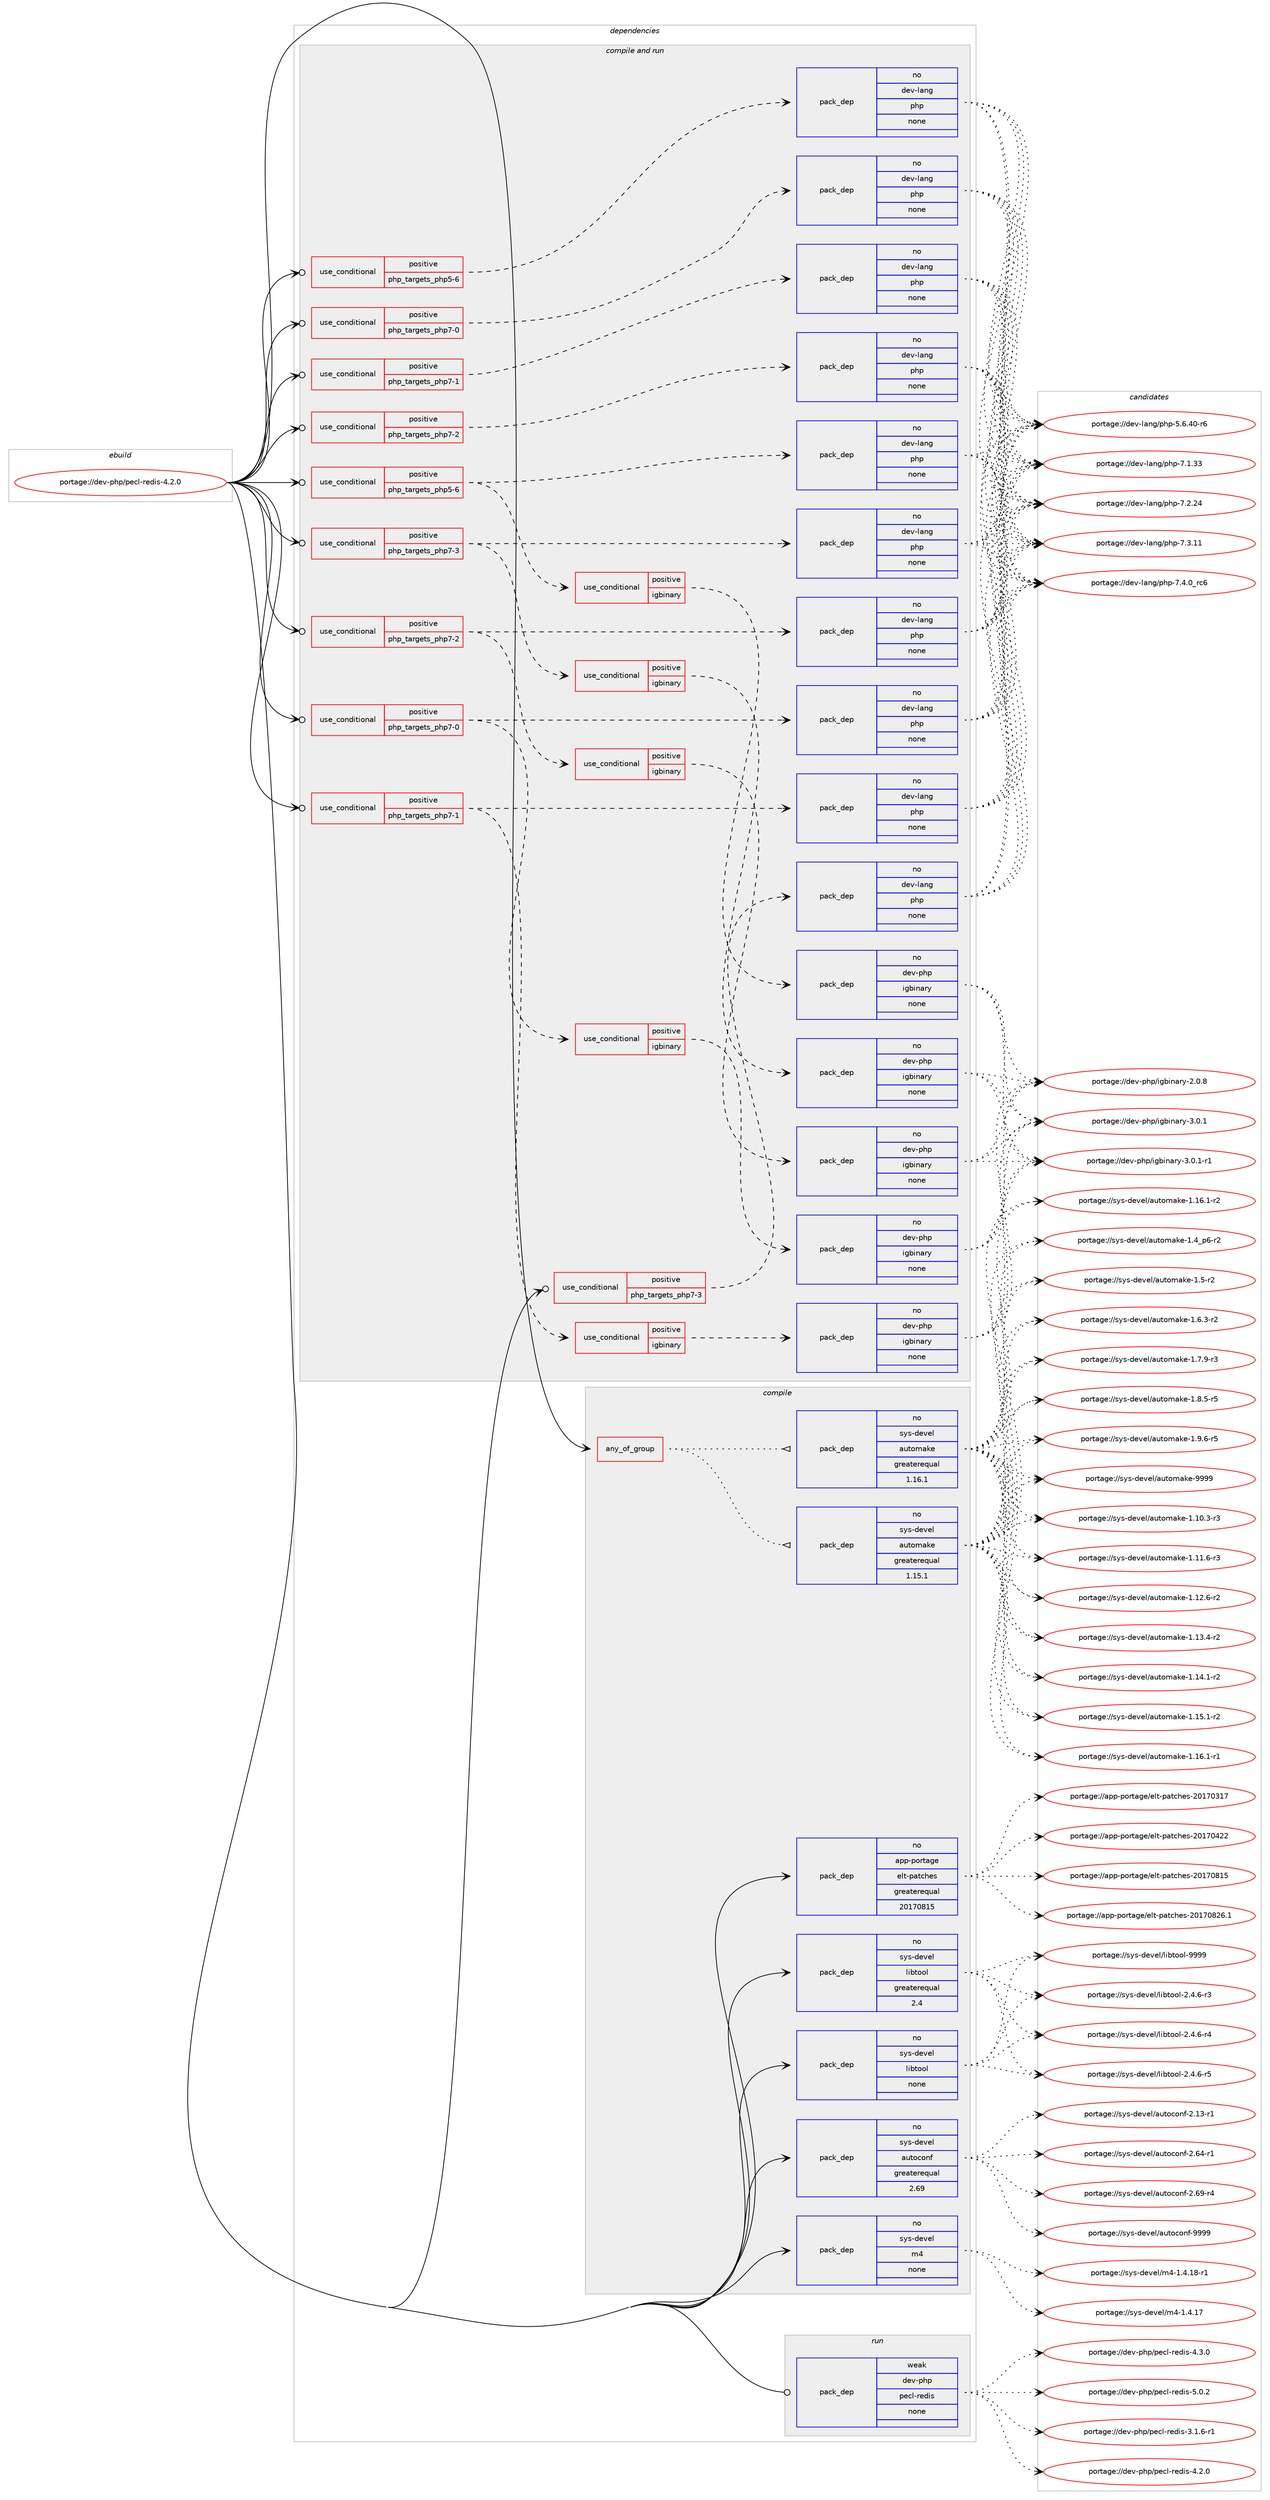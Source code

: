 digraph prolog {

# *************
# Graph options
# *************

newrank=true;
concentrate=true;
compound=true;
graph [rankdir=LR,fontname=Helvetica,fontsize=10,ranksep=1.5];#, ranksep=2.5, nodesep=0.2];
edge  [arrowhead=vee];
node  [fontname=Helvetica,fontsize=10];

# **********
# The ebuild
# **********

subgraph cluster_leftcol {
color=gray;
rank=same;
label=<<i>ebuild</i>>;
id [label="portage://dev-php/pecl-redis-4.2.0", color=red, width=4, href="../dev-php/pecl-redis-4.2.0.svg"];
}

# ****************
# The dependencies
# ****************

subgraph cluster_midcol {
color=gray;
label=<<i>dependencies</i>>;
subgraph cluster_compile {
fillcolor="#eeeeee";
style=filled;
label=<<i>compile</i>>;
subgraph any3200 {
dependency126044 [label=<<TABLE BORDER="0" CELLBORDER="1" CELLSPACING="0" CELLPADDING="4"><TR><TD CELLPADDING="10">any_of_group</TD></TR></TABLE>>, shape=none, color=red];subgraph pack98287 {
dependency126045 [label=<<TABLE BORDER="0" CELLBORDER="1" CELLSPACING="0" CELLPADDING="4" WIDTH="220"><TR><TD ROWSPAN="6" CELLPADDING="30">pack_dep</TD></TR><TR><TD WIDTH="110">no</TD></TR><TR><TD>sys-devel</TD></TR><TR><TD>automake</TD></TR><TR><TD>greaterequal</TD></TR><TR><TD>1.16.1</TD></TR></TABLE>>, shape=none, color=blue];
}
dependency126044:e -> dependency126045:w [weight=20,style="dotted",arrowhead="oinv"];
subgraph pack98288 {
dependency126046 [label=<<TABLE BORDER="0" CELLBORDER="1" CELLSPACING="0" CELLPADDING="4" WIDTH="220"><TR><TD ROWSPAN="6" CELLPADDING="30">pack_dep</TD></TR><TR><TD WIDTH="110">no</TD></TR><TR><TD>sys-devel</TD></TR><TR><TD>automake</TD></TR><TR><TD>greaterequal</TD></TR><TR><TD>1.15.1</TD></TR></TABLE>>, shape=none, color=blue];
}
dependency126044:e -> dependency126046:w [weight=20,style="dotted",arrowhead="oinv"];
}
id:e -> dependency126044:w [weight=20,style="solid",arrowhead="vee"];
subgraph pack98289 {
dependency126047 [label=<<TABLE BORDER="0" CELLBORDER="1" CELLSPACING="0" CELLPADDING="4" WIDTH="220"><TR><TD ROWSPAN="6" CELLPADDING="30">pack_dep</TD></TR><TR><TD WIDTH="110">no</TD></TR><TR><TD>app-portage</TD></TR><TR><TD>elt-patches</TD></TR><TR><TD>greaterequal</TD></TR><TR><TD>20170815</TD></TR></TABLE>>, shape=none, color=blue];
}
id:e -> dependency126047:w [weight=20,style="solid",arrowhead="vee"];
subgraph pack98290 {
dependency126048 [label=<<TABLE BORDER="0" CELLBORDER="1" CELLSPACING="0" CELLPADDING="4" WIDTH="220"><TR><TD ROWSPAN="6" CELLPADDING="30">pack_dep</TD></TR><TR><TD WIDTH="110">no</TD></TR><TR><TD>sys-devel</TD></TR><TR><TD>autoconf</TD></TR><TR><TD>greaterequal</TD></TR><TR><TD>2.69</TD></TR></TABLE>>, shape=none, color=blue];
}
id:e -> dependency126048:w [weight=20,style="solid",arrowhead="vee"];
subgraph pack98291 {
dependency126049 [label=<<TABLE BORDER="0" CELLBORDER="1" CELLSPACING="0" CELLPADDING="4" WIDTH="220"><TR><TD ROWSPAN="6" CELLPADDING="30">pack_dep</TD></TR><TR><TD WIDTH="110">no</TD></TR><TR><TD>sys-devel</TD></TR><TR><TD>libtool</TD></TR><TR><TD>greaterequal</TD></TR><TR><TD>2.4</TD></TR></TABLE>>, shape=none, color=blue];
}
id:e -> dependency126049:w [weight=20,style="solid",arrowhead="vee"];
subgraph pack98292 {
dependency126050 [label=<<TABLE BORDER="0" CELLBORDER="1" CELLSPACING="0" CELLPADDING="4" WIDTH="220"><TR><TD ROWSPAN="6" CELLPADDING="30">pack_dep</TD></TR><TR><TD WIDTH="110">no</TD></TR><TR><TD>sys-devel</TD></TR><TR><TD>libtool</TD></TR><TR><TD>none</TD></TR><TR><TD></TD></TR></TABLE>>, shape=none, color=blue];
}
id:e -> dependency126050:w [weight=20,style="solid",arrowhead="vee"];
subgraph pack98293 {
dependency126051 [label=<<TABLE BORDER="0" CELLBORDER="1" CELLSPACING="0" CELLPADDING="4" WIDTH="220"><TR><TD ROWSPAN="6" CELLPADDING="30">pack_dep</TD></TR><TR><TD WIDTH="110">no</TD></TR><TR><TD>sys-devel</TD></TR><TR><TD>m4</TD></TR><TR><TD>none</TD></TR><TR><TD></TD></TR></TABLE>>, shape=none, color=blue];
}
id:e -> dependency126051:w [weight=20,style="solid",arrowhead="vee"];
}
subgraph cluster_compileandrun {
fillcolor="#eeeeee";
style=filled;
label=<<i>compile and run</i>>;
subgraph cond24492 {
dependency126052 [label=<<TABLE BORDER="0" CELLBORDER="1" CELLSPACING="0" CELLPADDING="4"><TR><TD ROWSPAN="3" CELLPADDING="10">use_conditional</TD></TR><TR><TD>positive</TD></TR><TR><TD>php_targets_php5-6</TD></TR></TABLE>>, shape=none, color=red];
subgraph pack98294 {
dependency126053 [label=<<TABLE BORDER="0" CELLBORDER="1" CELLSPACING="0" CELLPADDING="4" WIDTH="220"><TR><TD ROWSPAN="6" CELLPADDING="30">pack_dep</TD></TR><TR><TD WIDTH="110">no</TD></TR><TR><TD>dev-lang</TD></TR><TR><TD>php</TD></TR><TR><TD>none</TD></TR><TR><TD></TD></TR></TABLE>>, shape=none, color=blue];
}
dependency126052:e -> dependency126053:w [weight=20,style="dashed",arrowhead="vee"];
}
id:e -> dependency126052:w [weight=20,style="solid",arrowhead="odotvee"];
subgraph cond24493 {
dependency126054 [label=<<TABLE BORDER="0" CELLBORDER="1" CELLSPACING="0" CELLPADDING="4"><TR><TD ROWSPAN="3" CELLPADDING="10">use_conditional</TD></TR><TR><TD>positive</TD></TR><TR><TD>php_targets_php5-6</TD></TR></TABLE>>, shape=none, color=red];
subgraph pack98295 {
dependency126055 [label=<<TABLE BORDER="0" CELLBORDER="1" CELLSPACING="0" CELLPADDING="4" WIDTH="220"><TR><TD ROWSPAN="6" CELLPADDING="30">pack_dep</TD></TR><TR><TD WIDTH="110">no</TD></TR><TR><TD>dev-lang</TD></TR><TR><TD>php</TD></TR><TR><TD>none</TD></TR><TR><TD></TD></TR></TABLE>>, shape=none, color=blue];
}
dependency126054:e -> dependency126055:w [weight=20,style="dashed",arrowhead="vee"];
subgraph cond24494 {
dependency126056 [label=<<TABLE BORDER="0" CELLBORDER="1" CELLSPACING="0" CELLPADDING="4"><TR><TD ROWSPAN="3" CELLPADDING="10">use_conditional</TD></TR><TR><TD>positive</TD></TR><TR><TD>igbinary</TD></TR></TABLE>>, shape=none, color=red];
subgraph pack98296 {
dependency126057 [label=<<TABLE BORDER="0" CELLBORDER="1" CELLSPACING="0" CELLPADDING="4" WIDTH="220"><TR><TD ROWSPAN="6" CELLPADDING="30">pack_dep</TD></TR><TR><TD WIDTH="110">no</TD></TR><TR><TD>dev-php</TD></TR><TR><TD>igbinary</TD></TR><TR><TD>none</TD></TR><TR><TD></TD></TR></TABLE>>, shape=none, color=blue];
}
dependency126056:e -> dependency126057:w [weight=20,style="dashed",arrowhead="vee"];
}
dependency126054:e -> dependency126056:w [weight=20,style="dashed",arrowhead="vee"];
}
id:e -> dependency126054:w [weight=20,style="solid",arrowhead="odotvee"];
subgraph cond24495 {
dependency126058 [label=<<TABLE BORDER="0" CELLBORDER="1" CELLSPACING="0" CELLPADDING="4"><TR><TD ROWSPAN="3" CELLPADDING="10">use_conditional</TD></TR><TR><TD>positive</TD></TR><TR><TD>php_targets_php7-0</TD></TR></TABLE>>, shape=none, color=red];
subgraph pack98297 {
dependency126059 [label=<<TABLE BORDER="0" CELLBORDER="1" CELLSPACING="0" CELLPADDING="4" WIDTH="220"><TR><TD ROWSPAN="6" CELLPADDING="30">pack_dep</TD></TR><TR><TD WIDTH="110">no</TD></TR><TR><TD>dev-lang</TD></TR><TR><TD>php</TD></TR><TR><TD>none</TD></TR><TR><TD></TD></TR></TABLE>>, shape=none, color=blue];
}
dependency126058:e -> dependency126059:w [weight=20,style="dashed",arrowhead="vee"];
}
id:e -> dependency126058:w [weight=20,style="solid",arrowhead="odotvee"];
subgraph cond24496 {
dependency126060 [label=<<TABLE BORDER="0" CELLBORDER="1" CELLSPACING="0" CELLPADDING="4"><TR><TD ROWSPAN="3" CELLPADDING="10">use_conditional</TD></TR><TR><TD>positive</TD></TR><TR><TD>php_targets_php7-0</TD></TR></TABLE>>, shape=none, color=red];
subgraph pack98298 {
dependency126061 [label=<<TABLE BORDER="0" CELLBORDER="1" CELLSPACING="0" CELLPADDING="4" WIDTH="220"><TR><TD ROWSPAN="6" CELLPADDING="30">pack_dep</TD></TR><TR><TD WIDTH="110">no</TD></TR><TR><TD>dev-lang</TD></TR><TR><TD>php</TD></TR><TR><TD>none</TD></TR><TR><TD></TD></TR></TABLE>>, shape=none, color=blue];
}
dependency126060:e -> dependency126061:w [weight=20,style="dashed",arrowhead="vee"];
subgraph cond24497 {
dependency126062 [label=<<TABLE BORDER="0" CELLBORDER="1" CELLSPACING="0" CELLPADDING="4"><TR><TD ROWSPAN="3" CELLPADDING="10">use_conditional</TD></TR><TR><TD>positive</TD></TR><TR><TD>igbinary</TD></TR></TABLE>>, shape=none, color=red];
subgraph pack98299 {
dependency126063 [label=<<TABLE BORDER="0" CELLBORDER="1" CELLSPACING="0" CELLPADDING="4" WIDTH="220"><TR><TD ROWSPAN="6" CELLPADDING="30">pack_dep</TD></TR><TR><TD WIDTH="110">no</TD></TR><TR><TD>dev-php</TD></TR><TR><TD>igbinary</TD></TR><TR><TD>none</TD></TR><TR><TD></TD></TR></TABLE>>, shape=none, color=blue];
}
dependency126062:e -> dependency126063:w [weight=20,style="dashed",arrowhead="vee"];
}
dependency126060:e -> dependency126062:w [weight=20,style="dashed",arrowhead="vee"];
}
id:e -> dependency126060:w [weight=20,style="solid",arrowhead="odotvee"];
subgraph cond24498 {
dependency126064 [label=<<TABLE BORDER="0" CELLBORDER="1" CELLSPACING="0" CELLPADDING="4"><TR><TD ROWSPAN="3" CELLPADDING="10">use_conditional</TD></TR><TR><TD>positive</TD></TR><TR><TD>php_targets_php7-1</TD></TR></TABLE>>, shape=none, color=red];
subgraph pack98300 {
dependency126065 [label=<<TABLE BORDER="0" CELLBORDER="1" CELLSPACING="0" CELLPADDING="4" WIDTH="220"><TR><TD ROWSPAN="6" CELLPADDING="30">pack_dep</TD></TR><TR><TD WIDTH="110">no</TD></TR><TR><TD>dev-lang</TD></TR><TR><TD>php</TD></TR><TR><TD>none</TD></TR><TR><TD></TD></TR></TABLE>>, shape=none, color=blue];
}
dependency126064:e -> dependency126065:w [weight=20,style="dashed",arrowhead="vee"];
}
id:e -> dependency126064:w [weight=20,style="solid",arrowhead="odotvee"];
subgraph cond24499 {
dependency126066 [label=<<TABLE BORDER="0" CELLBORDER="1" CELLSPACING="0" CELLPADDING="4"><TR><TD ROWSPAN="3" CELLPADDING="10">use_conditional</TD></TR><TR><TD>positive</TD></TR><TR><TD>php_targets_php7-1</TD></TR></TABLE>>, shape=none, color=red];
subgraph pack98301 {
dependency126067 [label=<<TABLE BORDER="0" CELLBORDER="1" CELLSPACING="0" CELLPADDING="4" WIDTH="220"><TR><TD ROWSPAN="6" CELLPADDING="30">pack_dep</TD></TR><TR><TD WIDTH="110">no</TD></TR><TR><TD>dev-lang</TD></TR><TR><TD>php</TD></TR><TR><TD>none</TD></TR><TR><TD></TD></TR></TABLE>>, shape=none, color=blue];
}
dependency126066:e -> dependency126067:w [weight=20,style="dashed",arrowhead="vee"];
subgraph cond24500 {
dependency126068 [label=<<TABLE BORDER="0" CELLBORDER="1" CELLSPACING="0" CELLPADDING="4"><TR><TD ROWSPAN="3" CELLPADDING="10">use_conditional</TD></TR><TR><TD>positive</TD></TR><TR><TD>igbinary</TD></TR></TABLE>>, shape=none, color=red];
subgraph pack98302 {
dependency126069 [label=<<TABLE BORDER="0" CELLBORDER="1" CELLSPACING="0" CELLPADDING="4" WIDTH="220"><TR><TD ROWSPAN="6" CELLPADDING="30">pack_dep</TD></TR><TR><TD WIDTH="110">no</TD></TR><TR><TD>dev-php</TD></TR><TR><TD>igbinary</TD></TR><TR><TD>none</TD></TR><TR><TD></TD></TR></TABLE>>, shape=none, color=blue];
}
dependency126068:e -> dependency126069:w [weight=20,style="dashed",arrowhead="vee"];
}
dependency126066:e -> dependency126068:w [weight=20,style="dashed",arrowhead="vee"];
}
id:e -> dependency126066:w [weight=20,style="solid",arrowhead="odotvee"];
subgraph cond24501 {
dependency126070 [label=<<TABLE BORDER="0" CELLBORDER="1" CELLSPACING="0" CELLPADDING="4"><TR><TD ROWSPAN="3" CELLPADDING="10">use_conditional</TD></TR><TR><TD>positive</TD></TR><TR><TD>php_targets_php7-2</TD></TR></TABLE>>, shape=none, color=red];
subgraph pack98303 {
dependency126071 [label=<<TABLE BORDER="0" CELLBORDER="1" CELLSPACING="0" CELLPADDING="4" WIDTH="220"><TR><TD ROWSPAN="6" CELLPADDING="30">pack_dep</TD></TR><TR><TD WIDTH="110">no</TD></TR><TR><TD>dev-lang</TD></TR><TR><TD>php</TD></TR><TR><TD>none</TD></TR><TR><TD></TD></TR></TABLE>>, shape=none, color=blue];
}
dependency126070:e -> dependency126071:w [weight=20,style="dashed",arrowhead="vee"];
}
id:e -> dependency126070:w [weight=20,style="solid",arrowhead="odotvee"];
subgraph cond24502 {
dependency126072 [label=<<TABLE BORDER="0" CELLBORDER="1" CELLSPACING="0" CELLPADDING="4"><TR><TD ROWSPAN="3" CELLPADDING="10">use_conditional</TD></TR><TR><TD>positive</TD></TR><TR><TD>php_targets_php7-2</TD></TR></TABLE>>, shape=none, color=red];
subgraph pack98304 {
dependency126073 [label=<<TABLE BORDER="0" CELLBORDER="1" CELLSPACING="0" CELLPADDING="4" WIDTH="220"><TR><TD ROWSPAN="6" CELLPADDING="30">pack_dep</TD></TR><TR><TD WIDTH="110">no</TD></TR><TR><TD>dev-lang</TD></TR><TR><TD>php</TD></TR><TR><TD>none</TD></TR><TR><TD></TD></TR></TABLE>>, shape=none, color=blue];
}
dependency126072:e -> dependency126073:w [weight=20,style="dashed",arrowhead="vee"];
subgraph cond24503 {
dependency126074 [label=<<TABLE BORDER="0" CELLBORDER="1" CELLSPACING="0" CELLPADDING="4"><TR><TD ROWSPAN="3" CELLPADDING="10">use_conditional</TD></TR><TR><TD>positive</TD></TR><TR><TD>igbinary</TD></TR></TABLE>>, shape=none, color=red];
subgraph pack98305 {
dependency126075 [label=<<TABLE BORDER="0" CELLBORDER="1" CELLSPACING="0" CELLPADDING="4" WIDTH="220"><TR><TD ROWSPAN="6" CELLPADDING="30">pack_dep</TD></TR><TR><TD WIDTH="110">no</TD></TR><TR><TD>dev-php</TD></TR><TR><TD>igbinary</TD></TR><TR><TD>none</TD></TR><TR><TD></TD></TR></TABLE>>, shape=none, color=blue];
}
dependency126074:e -> dependency126075:w [weight=20,style="dashed",arrowhead="vee"];
}
dependency126072:e -> dependency126074:w [weight=20,style="dashed",arrowhead="vee"];
}
id:e -> dependency126072:w [weight=20,style="solid",arrowhead="odotvee"];
subgraph cond24504 {
dependency126076 [label=<<TABLE BORDER="0" CELLBORDER="1" CELLSPACING="0" CELLPADDING="4"><TR><TD ROWSPAN="3" CELLPADDING="10">use_conditional</TD></TR><TR><TD>positive</TD></TR><TR><TD>php_targets_php7-3</TD></TR></TABLE>>, shape=none, color=red];
subgraph pack98306 {
dependency126077 [label=<<TABLE BORDER="0" CELLBORDER="1" CELLSPACING="0" CELLPADDING="4" WIDTH="220"><TR><TD ROWSPAN="6" CELLPADDING="30">pack_dep</TD></TR><TR><TD WIDTH="110">no</TD></TR><TR><TD>dev-lang</TD></TR><TR><TD>php</TD></TR><TR><TD>none</TD></TR><TR><TD></TD></TR></TABLE>>, shape=none, color=blue];
}
dependency126076:e -> dependency126077:w [weight=20,style="dashed",arrowhead="vee"];
}
id:e -> dependency126076:w [weight=20,style="solid",arrowhead="odotvee"];
subgraph cond24505 {
dependency126078 [label=<<TABLE BORDER="0" CELLBORDER="1" CELLSPACING="0" CELLPADDING="4"><TR><TD ROWSPAN="3" CELLPADDING="10">use_conditional</TD></TR><TR><TD>positive</TD></TR><TR><TD>php_targets_php7-3</TD></TR></TABLE>>, shape=none, color=red];
subgraph pack98307 {
dependency126079 [label=<<TABLE BORDER="0" CELLBORDER="1" CELLSPACING="0" CELLPADDING="4" WIDTH="220"><TR><TD ROWSPAN="6" CELLPADDING="30">pack_dep</TD></TR><TR><TD WIDTH="110">no</TD></TR><TR><TD>dev-lang</TD></TR><TR><TD>php</TD></TR><TR><TD>none</TD></TR><TR><TD></TD></TR></TABLE>>, shape=none, color=blue];
}
dependency126078:e -> dependency126079:w [weight=20,style="dashed",arrowhead="vee"];
subgraph cond24506 {
dependency126080 [label=<<TABLE BORDER="0" CELLBORDER="1" CELLSPACING="0" CELLPADDING="4"><TR><TD ROWSPAN="3" CELLPADDING="10">use_conditional</TD></TR><TR><TD>positive</TD></TR><TR><TD>igbinary</TD></TR></TABLE>>, shape=none, color=red];
subgraph pack98308 {
dependency126081 [label=<<TABLE BORDER="0" CELLBORDER="1" CELLSPACING="0" CELLPADDING="4" WIDTH="220"><TR><TD ROWSPAN="6" CELLPADDING="30">pack_dep</TD></TR><TR><TD WIDTH="110">no</TD></TR><TR><TD>dev-php</TD></TR><TR><TD>igbinary</TD></TR><TR><TD>none</TD></TR><TR><TD></TD></TR></TABLE>>, shape=none, color=blue];
}
dependency126080:e -> dependency126081:w [weight=20,style="dashed",arrowhead="vee"];
}
dependency126078:e -> dependency126080:w [weight=20,style="dashed",arrowhead="vee"];
}
id:e -> dependency126078:w [weight=20,style="solid",arrowhead="odotvee"];
}
subgraph cluster_run {
fillcolor="#eeeeee";
style=filled;
label=<<i>run</i>>;
subgraph pack98309 {
dependency126082 [label=<<TABLE BORDER="0" CELLBORDER="1" CELLSPACING="0" CELLPADDING="4" WIDTH="220"><TR><TD ROWSPAN="6" CELLPADDING="30">pack_dep</TD></TR><TR><TD WIDTH="110">weak</TD></TR><TR><TD>dev-php</TD></TR><TR><TD>pecl-redis</TD></TR><TR><TD>none</TD></TR><TR><TD></TD></TR></TABLE>>, shape=none, color=blue];
}
id:e -> dependency126082:w [weight=20,style="solid",arrowhead="odot"];
}
}

# **************
# The candidates
# **************

subgraph cluster_choices {
rank=same;
color=gray;
label=<<i>candidates</i>>;

subgraph choice98287 {
color=black;
nodesep=1;
choiceportage11512111545100101118101108479711711611110997107101454946494846514511451 [label="portage://sys-devel/automake-1.10.3-r3", color=red, width=4,href="../sys-devel/automake-1.10.3-r3.svg"];
choiceportage11512111545100101118101108479711711611110997107101454946494946544511451 [label="portage://sys-devel/automake-1.11.6-r3", color=red, width=4,href="../sys-devel/automake-1.11.6-r3.svg"];
choiceportage11512111545100101118101108479711711611110997107101454946495046544511450 [label="portage://sys-devel/automake-1.12.6-r2", color=red, width=4,href="../sys-devel/automake-1.12.6-r2.svg"];
choiceportage11512111545100101118101108479711711611110997107101454946495146524511450 [label="portage://sys-devel/automake-1.13.4-r2", color=red, width=4,href="../sys-devel/automake-1.13.4-r2.svg"];
choiceportage11512111545100101118101108479711711611110997107101454946495246494511450 [label="portage://sys-devel/automake-1.14.1-r2", color=red, width=4,href="../sys-devel/automake-1.14.1-r2.svg"];
choiceportage11512111545100101118101108479711711611110997107101454946495346494511450 [label="portage://sys-devel/automake-1.15.1-r2", color=red, width=4,href="../sys-devel/automake-1.15.1-r2.svg"];
choiceportage11512111545100101118101108479711711611110997107101454946495446494511449 [label="portage://sys-devel/automake-1.16.1-r1", color=red, width=4,href="../sys-devel/automake-1.16.1-r1.svg"];
choiceportage11512111545100101118101108479711711611110997107101454946495446494511450 [label="portage://sys-devel/automake-1.16.1-r2", color=red, width=4,href="../sys-devel/automake-1.16.1-r2.svg"];
choiceportage115121115451001011181011084797117116111109971071014549465295112544511450 [label="portage://sys-devel/automake-1.4_p6-r2", color=red, width=4,href="../sys-devel/automake-1.4_p6-r2.svg"];
choiceportage11512111545100101118101108479711711611110997107101454946534511450 [label="portage://sys-devel/automake-1.5-r2", color=red, width=4,href="../sys-devel/automake-1.5-r2.svg"];
choiceportage115121115451001011181011084797117116111109971071014549465446514511450 [label="portage://sys-devel/automake-1.6.3-r2", color=red, width=4,href="../sys-devel/automake-1.6.3-r2.svg"];
choiceportage115121115451001011181011084797117116111109971071014549465546574511451 [label="portage://sys-devel/automake-1.7.9-r3", color=red, width=4,href="../sys-devel/automake-1.7.9-r3.svg"];
choiceportage115121115451001011181011084797117116111109971071014549465646534511453 [label="portage://sys-devel/automake-1.8.5-r5", color=red, width=4,href="../sys-devel/automake-1.8.5-r5.svg"];
choiceportage115121115451001011181011084797117116111109971071014549465746544511453 [label="portage://sys-devel/automake-1.9.6-r5", color=red, width=4,href="../sys-devel/automake-1.9.6-r5.svg"];
choiceportage115121115451001011181011084797117116111109971071014557575757 [label="portage://sys-devel/automake-9999", color=red, width=4,href="../sys-devel/automake-9999.svg"];
dependency126045:e -> choiceportage11512111545100101118101108479711711611110997107101454946494846514511451:w [style=dotted,weight="100"];
dependency126045:e -> choiceportage11512111545100101118101108479711711611110997107101454946494946544511451:w [style=dotted,weight="100"];
dependency126045:e -> choiceportage11512111545100101118101108479711711611110997107101454946495046544511450:w [style=dotted,weight="100"];
dependency126045:e -> choiceportage11512111545100101118101108479711711611110997107101454946495146524511450:w [style=dotted,weight="100"];
dependency126045:e -> choiceportage11512111545100101118101108479711711611110997107101454946495246494511450:w [style=dotted,weight="100"];
dependency126045:e -> choiceportage11512111545100101118101108479711711611110997107101454946495346494511450:w [style=dotted,weight="100"];
dependency126045:e -> choiceportage11512111545100101118101108479711711611110997107101454946495446494511449:w [style=dotted,weight="100"];
dependency126045:e -> choiceportage11512111545100101118101108479711711611110997107101454946495446494511450:w [style=dotted,weight="100"];
dependency126045:e -> choiceportage115121115451001011181011084797117116111109971071014549465295112544511450:w [style=dotted,weight="100"];
dependency126045:e -> choiceportage11512111545100101118101108479711711611110997107101454946534511450:w [style=dotted,weight="100"];
dependency126045:e -> choiceportage115121115451001011181011084797117116111109971071014549465446514511450:w [style=dotted,weight="100"];
dependency126045:e -> choiceportage115121115451001011181011084797117116111109971071014549465546574511451:w [style=dotted,weight="100"];
dependency126045:e -> choiceportage115121115451001011181011084797117116111109971071014549465646534511453:w [style=dotted,weight="100"];
dependency126045:e -> choiceportage115121115451001011181011084797117116111109971071014549465746544511453:w [style=dotted,weight="100"];
dependency126045:e -> choiceportage115121115451001011181011084797117116111109971071014557575757:w [style=dotted,weight="100"];
}
subgraph choice98288 {
color=black;
nodesep=1;
choiceportage11512111545100101118101108479711711611110997107101454946494846514511451 [label="portage://sys-devel/automake-1.10.3-r3", color=red, width=4,href="../sys-devel/automake-1.10.3-r3.svg"];
choiceportage11512111545100101118101108479711711611110997107101454946494946544511451 [label="portage://sys-devel/automake-1.11.6-r3", color=red, width=4,href="../sys-devel/automake-1.11.6-r3.svg"];
choiceportage11512111545100101118101108479711711611110997107101454946495046544511450 [label="portage://sys-devel/automake-1.12.6-r2", color=red, width=4,href="../sys-devel/automake-1.12.6-r2.svg"];
choiceportage11512111545100101118101108479711711611110997107101454946495146524511450 [label="portage://sys-devel/automake-1.13.4-r2", color=red, width=4,href="../sys-devel/automake-1.13.4-r2.svg"];
choiceportage11512111545100101118101108479711711611110997107101454946495246494511450 [label="portage://sys-devel/automake-1.14.1-r2", color=red, width=4,href="../sys-devel/automake-1.14.1-r2.svg"];
choiceportage11512111545100101118101108479711711611110997107101454946495346494511450 [label="portage://sys-devel/automake-1.15.1-r2", color=red, width=4,href="../sys-devel/automake-1.15.1-r2.svg"];
choiceportage11512111545100101118101108479711711611110997107101454946495446494511449 [label="portage://sys-devel/automake-1.16.1-r1", color=red, width=4,href="../sys-devel/automake-1.16.1-r1.svg"];
choiceportage11512111545100101118101108479711711611110997107101454946495446494511450 [label="portage://sys-devel/automake-1.16.1-r2", color=red, width=4,href="../sys-devel/automake-1.16.1-r2.svg"];
choiceportage115121115451001011181011084797117116111109971071014549465295112544511450 [label="portage://sys-devel/automake-1.4_p6-r2", color=red, width=4,href="../sys-devel/automake-1.4_p6-r2.svg"];
choiceportage11512111545100101118101108479711711611110997107101454946534511450 [label="portage://sys-devel/automake-1.5-r2", color=red, width=4,href="../sys-devel/automake-1.5-r2.svg"];
choiceportage115121115451001011181011084797117116111109971071014549465446514511450 [label="portage://sys-devel/automake-1.6.3-r2", color=red, width=4,href="../sys-devel/automake-1.6.3-r2.svg"];
choiceportage115121115451001011181011084797117116111109971071014549465546574511451 [label="portage://sys-devel/automake-1.7.9-r3", color=red, width=4,href="../sys-devel/automake-1.7.9-r3.svg"];
choiceportage115121115451001011181011084797117116111109971071014549465646534511453 [label="portage://sys-devel/automake-1.8.5-r5", color=red, width=4,href="../sys-devel/automake-1.8.5-r5.svg"];
choiceportage115121115451001011181011084797117116111109971071014549465746544511453 [label="portage://sys-devel/automake-1.9.6-r5", color=red, width=4,href="../sys-devel/automake-1.9.6-r5.svg"];
choiceportage115121115451001011181011084797117116111109971071014557575757 [label="portage://sys-devel/automake-9999", color=red, width=4,href="../sys-devel/automake-9999.svg"];
dependency126046:e -> choiceportage11512111545100101118101108479711711611110997107101454946494846514511451:w [style=dotted,weight="100"];
dependency126046:e -> choiceportage11512111545100101118101108479711711611110997107101454946494946544511451:w [style=dotted,weight="100"];
dependency126046:e -> choiceportage11512111545100101118101108479711711611110997107101454946495046544511450:w [style=dotted,weight="100"];
dependency126046:e -> choiceportage11512111545100101118101108479711711611110997107101454946495146524511450:w [style=dotted,weight="100"];
dependency126046:e -> choiceportage11512111545100101118101108479711711611110997107101454946495246494511450:w [style=dotted,weight="100"];
dependency126046:e -> choiceportage11512111545100101118101108479711711611110997107101454946495346494511450:w [style=dotted,weight="100"];
dependency126046:e -> choiceportage11512111545100101118101108479711711611110997107101454946495446494511449:w [style=dotted,weight="100"];
dependency126046:e -> choiceportage11512111545100101118101108479711711611110997107101454946495446494511450:w [style=dotted,weight="100"];
dependency126046:e -> choiceportage115121115451001011181011084797117116111109971071014549465295112544511450:w [style=dotted,weight="100"];
dependency126046:e -> choiceportage11512111545100101118101108479711711611110997107101454946534511450:w [style=dotted,weight="100"];
dependency126046:e -> choiceportage115121115451001011181011084797117116111109971071014549465446514511450:w [style=dotted,weight="100"];
dependency126046:e -> choiceportage115121115451001011181011084797117116111109971071014549465546574511451:w [style=dotted,weight="100"];
dependency126046:e -> choiceportage115121115451001011181011084797117116111109971071014549465646534511453:w [style=dotted,weight="100"];
dependency126046:e -> choiceportage115121115451001011181011084797117116111109971071014549465746544511453:w [style=dotted,weight="100"];
dependency126046:e -> choiceportage115121115451001011181011084797117116111109971071014557575757:w [style=dotted,weight="100"];
}
subgraph choice98289 {
color=black;
nodesep=1;
choiceportage97112112451121111141169710310147101108116451129711699104101115455048495548514955 [label="portage://app-portage/elt-patches-20170317", color=red, width=4,href="../app-portage/elt-patches-20170317.svg"];
choiceportage97112112451121111141169710310147101108116451129711699104101115455048495548525050 [label="portage://app-portage/elt-patches-20170422", color=red, width=4,href="../app-portage/elt-patches-20170422.svg"];
choiceportage97112112451121111141169710310147101108116451129711699104101115455048495548564953 [label="portage://app-portage/elt-patches-20170815", color=red, width=4,href="../app-portage/elt-patches-20170815.svg"];
choiceportage971121124511211111411697103101471011081164511297116991041011154550484955485650544649 [label="portage://app-portage/elt-patches-20170826.1", color=red, width=4,href="../app-portage/elt-patches-20170826.1.svg"];
dependency126047:e -> choiceportage97112112451121111141169710310147101108116451129711699104101115455048495548514955:w [style=dotted,weight="100"];
dependency126047:e -> choiceportage97112112451121111141169710310147101108116451129711699104101115455048495548525050:w [style=dotted,weight="100"];
dependency126047:e -> choiceportage97112112451121111141169710310147101108116451129711699104101115455048495548564953:w [style=dotted,weight="100"];
dependency126047:e -> choiceportage971121124511211111411697103101471011081164511297116991041011154550484955485650544649:w [style=dotted,weight="100"];
}
subgraph choice98290 {
color=black;
nodesep=1;
choiceportage1151211154510010111810110847971171161119911111010245504649514511449 [label="portage://sys-devel/autoconf-2.13-r1", color=red, width=4,href="../sys-devel/autoconf-2.13-r1.svg"];
choiceportage1151211154510010111810110847971171161119911111010245504654524511449 [label="portage://sys-devel/autoconf-2.64-r1", color=red, width=4,href="../sys-devel/autoconf-2.64-r1.svg"];
choiceportage1151211154510010111810110847971171161119911111010245504654574511452 [label="portage://sys-devel/autoconf-2.69-r4", color=red, width=4,href="../sys-devel/autoconf-2.69-r4.svg"];
choiceportage115121115451001011181011084797117116111991111101024557575757 [label="portage://sys-devel/autoconf-9999", color=red, width=4,href="../sys-devel/autoconf-9999.svg"];
dependency126048:e -> choiceportage1151211154510010111810110847971171161119911111010245504649514511449:w [style=dotted,weight="100"];
dependency126048:e -> choiceportage1151211154510010111810110847971171161119911111010245504654524511449:w [style=dotted,weight="100"];
dependency126048:e -> choiceportage1151211154510010111810110847971171161119911111010245504654574511452:w [style=dotted,weight="100"];
dependency126048:e -> choiceportage115121115451001011181011084797117116111991111101024557575757:w [style=dotted,weight="100"];
}
subgraph choice98291 {
color=black;
nodesep=1;
choiceportage1151211154510010111810110847108105981161111111084550465246544511451 [label="portage://sys-devel/libtool-2.4.6-r3", color=red, width=4,href="../sys-devel/libtool-2.4.6-r3.svg"];
choiceportage1151211154510010111810110847108105981161111111084550465246544511452 [label="portage://sys-devel/libtool-2.4.6-r4", color=red, width=4,href="../sys-devel/libtool-2.4.6-r4.svg"];
choiceportage1151211154510010111810110847108105981161111111084550465246544511453 [label="portage://sys-devel/libtool-2.4.6-r5", color=red, width=4,href="../sys-devel/libtool-2.4.6-r5.svg"];
choiceportage1151211154510010111810110847108105981161111111084557575757 [label="portage://sys-devel/libtool-9999", color=red, width=4,href="../sys-devel/libtool-9999.svg"];
dependency126049:e -> choiceportage1151211154510010111810110847108105981161111111084550465246544511451:w [style=dotted,weight="100"];
dependency126049:e -> choiceportage1151211154510010111810110847108105981161111111084550465246544511452:w [style=dotted,weight="100"];
dependency126049:e -> choiceportage1151211154510010111810110847108105981161111111084550465246544511453:w [style=dotted,weight="100"];
dependency126049:e -> choiceportage1151211154510010111810110847108105981161111111084557575757:w [style=dotted,weight="100"];
}
subgraph choice98292 {
color=black;
nodesep=1;
choiceportage1151211154510010111810110847108105981161111111084550465246544511451 [label="portage://sys-devel/libtool-2.4.6-r3", color=red, width=4,href="../sys-devel/libtool-2.4.6-r3.svg"];
choiceportage1151211154510010111810110847108105981161111111084550465246544511452 [label="portage://sys-devel/libtool-2.4.6-r4", color=red, width=4,href="../sys-devel/libtool-2.4.6-r4.svg"];
choiceportage1151211154510010111810110847108105981161111111084550465246544511453 [label="portage://sys-devel/libtool-2.4.6-r5", color=red, width=4,href="../sys-devel/libtool-2.4.6-r5.svg"];
choiceportage1151211154510010111810110847108105981161111111084557575757 [label="portage://sys-devel/libtool-9999", color=red, width=4,href="../sys-devel/libtool-9999.svg"];
dependency126050:e -> choiceportage1151211154510010111810110847108105981161111111084550465246544511451:w [style=dotted,weight="100"];
dependency126050:e -> choiceportage1151211154510010111810110847108105981161111111084550465246544511452:w [style=dotted,weight="100"];
dependency126050:e -> choiceportage1151211154510010111810110847108105981161111111084550465246544511453:w [style=dotted,weight="100"];
dependency126050:e -> choiceportage1151211154510010111810110847108105981161111111084557575757:w [style=dotted,weight="100"];
}
subgraph choice98293 {
color=black;
nodesep=1;
choiceportage11512111545100101118101108471095245494652464955 [label="portage://sys-devel/m4-1.4.17", color=red, width=4,href="../sys-devel/m4-1.4.17.svg"];
choiceportage115121115451001011181011084710952454946524649564511449 [label="portage://sys-devel/m4-1.4.18-r1", color=red, width=4,href="../sys-devel/m4-1.4.18-r1.svg"];
dependency126051:e -> choiceportage11512111545100101118101108471095245494652464955:w [style=dotted,weight="100"];
dependency126051:e -> choiceportage115121115451001011181011084710952454946524649564511449:w [style=dotted,weight="100"];
}
subgraph choice98294 {
color=black;
nodesep=1;
choiceportage100101118451089711010347112104112455346544652484511454 [label="portage://dev-lang/php-5.6.40-r6", color=red, width=4,href="../dev-lang/php-5.6.40-r6.svg"];
choiceportage10010111845108971101034711210411245554649465151 [label="portage://dev-lang/php-7.1.33", color=red, width=4,href="../dev-lang/php-7.1.33.svg"];
choiceportage10010111845108971101034711210411245554650465052 [label="portage://dev-lang/php-7.2.24", color=red, width=4,href="../dev-lang/php-7.2.24.svg"];
choiceportage10010111845108971101034711210411245554651464949 [label="portage://dev-lang/php-7.3.11", color=red, width=4,href="../dev-lang/php-7.3.11.svg"];
choiceportage100101118451089711010347112104112455546524648951149954 [label="portage://dev-lang/php-7.4.0_rc6", color=red, width=4,href="../dev-lang/php-7.4.0_rc6.svg"];
dependency126053:e -> choiceportage100101118451089711010347112104112455346544652484511454:w [style=dotted,weight="100"];
dependency126053:e -> choiceportage10010111845108971101034711210411245554649465151:w [style=dotted,weight="100"];
dependency126053:e -> choiceportage10010111845108971101034711210411245554650465052:w [style=dotted,weight="100"];
dependency126053:e -> choiceportage10010111845108971101034711210411245554651464949:w [style=dotted,weight="100"];
dependency126053:e -> choiceportage100101118451089711010347112104112455546524648951149954:w [style=dotted,weight="100"];
}
subgraph choice98295 {
color=black;
nodesep=1;
choiceportage100101118451089711010347112104112455346544652484511454 [label="portage://dev-lang/php-5.6.40-r6", color=red, width=4,href="../dev-lang/php-5.6.40-r6.svg"];
choiceportage10010111845108971101034711210411245554649465151 [label="portage://dev-lang/php-7.1.33", color=red, width=4,href="../dev-lang/php-7.1.33.svg"];
choiceportage10010111845108971101034711210411245554650465052 [label="portage://dev-lang/php-7.2.24", color=red, width=4,href="../dev-lang/php-7.2.24.svg"];
choiceportage10010111845108971101034711210411245554651464949 [label="portage://dev-lang/php-7.3.11", color=red, width=4,href="../dev-lang/php-7.3.11.svg"];
choiceportage100101118451089711010347112104112455546524648951149954 [label="portage://dev-lang/php-7.4.0_rc6", color=red, width=4,href="../dev-lang/php-7.4.0_rc6.svg"];
dependency126055:e -> choiceportage100101118451089711010347112104112455346544652484511454:w [style=dotted,weight="100"];
dependency126055:e -> choiceportage10010111845108971101034711210411245554649465151:w [style=dotted,weight="100"];
dependency126055:e -> choiceportage10010111845108971101034711210411245554650465052:w [style=dotted,weight="100"];
dependency126055:e -> choiceportage10010111845108971101034711210411245554651464949:w [style=dotted,weight="100"];
dependency126055:e -> choiceportage100101118451089711010347112104112455546524648951149954:w [style=dotted,weight="100"];
}
subgraph choice98296 {
color=black;
nodesep=1;
choiceportage10010111845112104112471051039810511097114121455046484656 [label="portage://dev-php/igbinary-2.0.8", color=red, width=4,href="../dev-php/igbinary-2.0.8.svg"];
choiceportage10010111845112104112471051039810511097114121455146484649 [label="portage://dev-php/igbinary-3.0.1", color=red, width=4,href="../dev-php/igbinary-3.0.1.svg"];
choiceportage100101118451121041124710510398105110971141214551464846494511449 [label="portage://dev-php/igbinary-3.0.1-r1", color=red, width=4,href="../dev-php/igbinary-3.0.1-r1.svg"];
dependency126057:e -> choiceportage10010111845112104112471051039810511097114121455046484656:w [style=dotted,weight="100"];
dependency126057:e -> choiceportage10010111845112104112471051039810511097114121455146484649:w [style=dotted,weight="100"];
dependency126057:e -> choiceportage100101118451121041124710510398105110971141214551464846494511449:w [style=dotted,weight="100"];
}
subgraph choice98297 {
color=black;
nodesep=1;
choiceportage100101118451089711010347112104112455346544652484511454 [label="portage://dev-lang/php-5.6.40-r6", color=red, width=4,href="../dev-lang/php-5.6.40-r6.svg"];
choiceportage10010111845108971101034711210411245554649465151 [label="portage://dev-lang/php-7.1.33", color=red, width=4,href="../dev-lang/php-7.1.33.svg"];
choiceportage10010111845108971101034711210411245554650465052 [label="portage://dev-lang/php-7.2.24", color=red, width=4,href="../dev-lang/php-7.2.24.svg"];
choiceportage10010111845108971101034711210411245554651464949 [label="portage://dev-lang/php-7.3.11", color=red, width=4,href="../dev-lang/php-7.3.11.svg"];
choiceportage100101118451089711010347112104112455546524648951149954 [label="portage://dev-lang/php-7.4.0_rc6", color=red, width=4,href="../dev-lang/php-7.4.0_rc6.svg"];
dependency126059:e -> choiceportage100101118451089711010347112104112455346544652484511454:w [style=dotted,weight="100"];
dependency126059:e -> choiceportage10010111845108971101034711210411245554649465151:w [style=dotted,weight="100"];
dependency126059:e -> choiceportage10010111845108971101034711210411245554650465052:w [style=dotted,weight="100"];
dependency126059:e -> choiceportage10010111845108971101034711210411245554651464949:w [style=dotted,weight="100"];
dependency126059:e -> choiceportage100101118451089711010347112104112455546524648951149954:w [style=dotted,weight="100"];
}
subgraph choice98298 {
color=black;
nodesep=1;
choiceportage100101118451089711010347112104112455346544652484511454 [label="portage://dev-lang/php-5.6.40-r6", color=red, width=4,href="../dev-lang/php-5.6.40-r6.svg"];
choiceportage10010111845108971101034711210411245554649465151 [label="portage://dev-lang/php-7.1.33", color=red, width=4,href="../dev-lang/php-7.1.33.svg"];
choiceportage10010111845108971101034711210411245554650465052 [label="portage://dev-lang/php-7.2.24", color=red, width=4,href="../dev-lang/php-7.2.24.svg"];
choiceportage10010111845108971101034711210411245554651464949 [label="portage://dev-lang/php-7.3.11", color=red, width=4,href="../dev-lang/php-7.3.11.svg"];
choiceportage100101118451089711010347112104112455546524648951149954 [label="portage://dev-lang/php-7.4.0_rc6", color=red, width=4,href="../dev-lang/php-7.4.0_rc6.svg"];
dependency126061:e -> choiceportage100101118451089711010347112104112455346544652484511454:w [style=dotted,weight="100"];
dependency126061:e -> choiceportage10010111845108971101034711210411245554649465151:w [style=dotted,weight="100"];
dependency126061:e -> choiceportage10010111845108971101034711210411245554650465052:w [style=dotted,weight="100"];
dependency126061:e -> choiceportage10010111845108971101034711210411245554651464949:w [style=dotted,weight="100"];
dependency126061:e -> choiceportage100101118451089711010347112104112455546524648951149954:w [style=dotted,weight="100"];
}
subgraph choice98299 {
color=black;
nodesep=1;
choiceportage10010111845112104112471051039810511097114121455046484656 [label="portage://dev-php/igbinary-2.0.8", color=red, width=4,href="../dev-php/igbinary-2.0.8.svg"];
choiceportage10010111845112104112471051039810511097114121455146484649 [label="portage://dev-php/igbinary-3.0.1", color=red, width=4,href="../dev-php/igbinary-3.0.1.svg"];
choiceportage100101118451121041124710510398105110971141214551464846494511449 [label="portage://dev-php/igbinary-3.0.1-r1", color=red, width=4,href="../dev-php/igbinary-3.0.1-r1.svg"];
dependency126063:e -> choiceportage10010111845112104112471051039810511097114121455046484656:w [style=dotted,weight="100"];
dependency126063:e -> choiceportage10010111845112104112471051039810511097114121455146484649:w [style=dotted,weight="100"];
dependency126063:e -> choiceportage100101118451121041124710510398105110971141214551464846494511449:w [style=dotted,weight="100"];
}
subgraph choice98300 {
color=black;
nodesep=1;
choiceportage100101118451089711010347112104112455346544652484511454 [label="portage://dev-lang/php-5.6.40-r6", color=red, width=4,href="../dev-lang/php-5.6.40-r6.svg"];
choiceportage10010111845108971101034711210411245554649465151 [label="portage://dev-lang/php-7.1.33", color=red, width=4,href="../dev-lang/php-7.1.33.svg"];
choiceportage10010111845108971101034711210411245554650465052 [label="portage://dev-lang/php-7.2.24", color=red, width=4,href="../dev-lang/php-7.2.24.svg"];
choiceportage10010111845108971101034711210411245554651464949 [label="portage://dev-lang/php-7.3.11", color=red, width=4,href="../dev-lang/php-7.3.11.svg"];
choiceportage100101118451089711010347112104112455546524648951149954 [label="portage://dev-lang/php-7.4.0_rc6", color=red, width=4,href="../dev-lang/php-7.4.0_rc6.svg"];
dependency126065:e -> choiceportage100101118451089711010347112104112455346544652484511454:w [style=dotted,weight="100"];
dependency126065:e -> choiceportage10010111845108971101034711210411245554649465151:w [style=dotted,weight="100"];
dependency126065:e -> choiceportage10010111845108971101034711210411245554650465052:w [style=dotted,weight="100"];
dependency126065:e -> choiceportage10010111845108971101034711210411245554651464949:w [style=dotted,weight="100"];
dependency126065:e -> choiceportage100101118451089711010347112104112455546524648951149954:w [style=dotted,weight="100"];
}
subgraph choice98301 {
color=black;
nodesep=1;
choiceportage100101118451089711010347112104112455346544652484511454 [label="portage://dev-lang/php-5.6.40-r6", color=red, width=4,href="../dev-lang/php-5.6.40-r6.svg"];
choiceportage10010111845108971101034711210411245554649465151 [label="portage://dev-lang/php-7.1.33", color=red, width=4,href="../dev-lang/php-7.1.33.svg"];
choiceportage10010111845108971101034711210411245554650465052 [label="portage://dev-lang/php-7.2.24", color=red, width=4,href="../dev-lang/php-7.2.24.svg"];
choiceportage10010111845108971101034711210411245554651464949 [label="portage://dev-lang/php-7.3.11", color=red, width=4,href="../dev-lang/php-7.3.11.svg"];
choiceportage100101118451089711010347112104112455546524648951149954 [label="portage://dev-lang/php-7.4.0_rc6", color=red, width=4,href="../dev-lang/php-7.4.0_rc6.svg"];
dependency126067:e -> choiceportage100101118451089711010347112104112455346544652484511454:w [style=dotted,weight="100"];
dependency126067:e -> choiceportage10010111845108971101034711210411245554649465151:w [style=dotted,weight="100"];
dependency126067:e -> choiceportage10010111845108971101034711210411245554650465052:w [style=dotted,weight="100"];
dependency126067:e -> choiceportage10010111845108971101034711210411245554651464949:w [style=dotted,weight="100"];
dependency126067:e -> choiceportage100101118451089711010347112104112455546524648951149954:w [style=dotted,weight="100"];
}
subgraph choice98302 {
color=black;
nodesep=1;
choiceportage10010111845112104112471051039810511097114121455046484656 [label="portage://dev-php/igbinary-2.0.8", color=red, width=4,href="../dev-php/igbinary-2.0.8.svg"];
choiceportage10010111845112104112471051039810511097114121455146484649 [label="portage://dev-php/igbinary-3.0.1", color=red, width=4,href="../dev-php/igbinary-3.0.1.svg"];
choiceportage100101118451121041124710510398105110971141214551464846494511449 [label="portage://dev-php/igbinary-3.0.1-r1", color=red, width=4,href="../dev-php/igbinary-3.0.1-r1.svg"];
dependency126069:e -> choiceportage10010111845112104112471051039810511097114121455046484656:w [style=dotted,weight="100"];
dependency126069:e -> choiceportage10010111845112104112471051039810511097114121455146484649:w [style=dotted,weight="100"];
dependency126069:e -> choiceportage100101118451121041124710510398105110971141214551464846494511449:w [style=dotted,weight="100"];
}
subgraph choice98303 {
color=black;
nodesep=1;
choiceportage100101118451089711010347112104112455346544652484511454 [label="portage://dev-lang/php-5.6.40-r6", color=red, width=4,href="../dev-lang/php-5.6.40-r6.svg"];
choiceportage10010111845108971101034711210411245554649465151 [label="portage://dev-lang/php-7.1.33", color=red, width=4,href="../dev-lang/php-7.1.33.svg"];
choiceportage10010111845108971101034711210411245554650465052 [label="portage://dev-lang/php-7.2.24", color=red, width=4,href="../dev-lang/php-7.2.24.svg"];
choiceportage10010111845108971101034711210411245554651464949 [label="portage://dev-lang/php-7.3.11", color=red, width=4,href="../dev-lang/php-7.3.11.svg"];
choiceportage100101118451089711010347112104112455546524648951149954 [label="portage://dev-lang/php-7.4.0_rc6", color=red, width=4,href="../dev-lang/php-7.4.0_rc6.svg"];
dependency126071:e -> choiceportage100101118451089711010347112104112455346544652484511454:w [style=dotted,weight="100"];
dependency126071:e -> choiceportage10010111845108971101034711210411245554649465151:w [style=dotted,weight="100"];
dependency126071:e -> choiceportage10010111845108971101034711210411245554650465052:w [style=dotted,weight="100"];
dependency126071:e -> choiceportage10010111845108971101034711210411245554651464949:w [style=dotted,weight="100"];
dependency126071:e -> choiceportage100101118451089711010347112104112455546524648951149954:w [style=dotted,weight="100"];
}
subgraph choice98304 {
color=black;
nodesep=1;
choiceportage100101118451089711010347112104112455346544652484511454 [label="portage://dev-lang/php-5.6.40-r6", color=red, width=4,href="../dev-lang/php-5.6.40-r6.svg"];
choiceportage10010111845108971101034711210411245554649465151 [label="portage://dev-lang/php-7.1.33", color=red, width=4,href="../dev-lang/php-7.1.33.svg"];
choiceportage10010111845108971101034711210411245554650465052 [label="portage://dev-lang/php-7.2.24", color=red, width=4,href="../dev-lang/php-7.2.24.svg"];
choiceportage10010111845108971101034711210411245554651464949 [label="portage://dev-lang/php-7.3.11", color=red, width=4,href="../dev-lang/php-7.3.11.svg"];
choiceportage100101118451089711010347112104112455546524648951149954 [label="portage://dev-lang/php-7.4.0_rc6", color=red, width=4,href="../dev-lang/php-7.4.0_rc6.svg"];
dependency126073:e -> choiceportage100101118451089711010347112104112455346544652484511454:w [style=dotted,weight="100"];
dependency126073:e -> choiceportage10010111845108971101034711210411245554649465151:w [style=dotted,weight="100"];
dependency126073:e -> choiceportage10010111845108971101034711210411245554650465052:w [style=dotted,weight="100"];
dependency126073:e -> choiceportage10010111845108971101034711210411245554651464949:w [style=dotted,weight="100"];
dependency126073:e -> choiceportage100101118451089711010347112104112455546524648951149954:w [style=dotted,weight="100"];
}
subgraph choice98305 {
color=black;
nodesep=1;
choiceportage10010111845112104112471051039810511097114121455046484656 [label="portage://dev-php/igbinary-2.0.8", color=red, width=4,href="../dev-php/igbinary-2.0.8.svg"];
choiceportage10010111845112104112471051039810511097114121455146484649 [label="portage://dev-php/igbinary-3.0.1", color=red, width=4,href="../dev-php/igbinary-3.0.1.svg"];
choiceportage100101118451121041124710510398105110971141214551464846494511449 [label="portage://dev-php/igbinary-3.0.1-r1", color=red, width=4,href="../dev-php/igbinary-3.0.1-r1.svg"];
dependency126075:e -> choiceportage10010111845112104112471051039810511097114121455046484656:w [style=dotted,weight="100"];
dependency126075:e -> choiceportage10010111845112104112471051039810511097114121455146484649:w [style=dotted,weight="100"];
dependency126075:e -> choiceportage100101118451121041124710510398105110971141214551464846494511449:w [style=dotted,weight="100"];
}
subgraph choice98306 {
color=black;
nodesep=1;
choiceportage100101118451089711010347112104112455346544652484511454 [label="portage://dev-lang/php-5.6.40-r6", color=red, width=4,href="../dev-lang/php-5.6.40-r6.svg"];
choiceportage10010111845108971101034711210411245554649465151 [label="portage://dev-lang/php-7.1.33", color=red, width=4,href="../dev-lang/php-7.1.33.svg"];
choiceportage10010111845108971101034711210411245554650465052 [label="portage://dev-lang/php-7.2.24", color=red, width=4,href="../dev-lang/php-7.2.24.svg"];
choiceportage10010111845108971101034711210411245554651464949 [label="portage://dev-lang/php-7.3.11", color=red, width=4,href="../dev-lang/php-7.3.11.svg"];
choiceportage100101118451089711010347112104112455546524648951149954 [label="portage://dev-lang/php-7.4.0_rc6", color=red, width=4,href="../dev-lang/php-7.4.0_rc6.svg"];
dependency126077:e -> choiceportage100101118451089711010347112104112455346544652484511454:w [style=dotted,weight="100"];
dependency126077:e -> choiceportage10010111845108971101034711210411245554649465151:w [style=dotted,weight="100"];
dependency126077:e -> choiceportage10010111845108971101034711210411245554650465052:w [style=dotted,weight="100"];
dependency126077:e -> choiceportage10010111845108971101034711210411245554651464949:w [style=dotted,weight="100"];
dependency126077:e -> choiceportage100101118451089711010347112104112455546524648951149954:w [style=dotted,weight="100"];
}
subgraph choice98307 {
color=black;
nodesep=1;
choiceportage100101118451089711010347112104112455346544652484511454 [label="portage://dev-lang/php-5.6.40-r6", color=red, width=4,href="../dev-lang/php-5.6.40-r6.svg"];
choiceportage10010111845108971101034711210411245554649465151 [label="portage://dev-lang/php-7.1.33", color=red, width=4,href="../dev-lang/php-7.1.33.svg"];
choiceportage10010111845108971101034711210411245554650465052 [label="portage://dev-lang/php-7.2.24", color=red, width=4,href="../dev-lang/php-7.2.24.svg"];
choiceportage10010111845108971101034711210411245554651464949 [label="portage://dev-lang/php-7.3.11", color=red, width=4,href="../dev-lang/php-7.3.11.svg"];
choiceportage100101118451089711010347112104112455546524648951149954 [label="portage://dev-lang/php-7.4.0_rc6", color=red, width=4,href="../dev-lang/php-7.4.0_rc6.svg"];
dependency126079:e -> choiceportage100101118451089711010347112104112455346544652484511454:w [style=dotted,weight="100"];
dependency126079:e -> choiceportage10010111845108971101034711210411245554649465151:w [style=dotted,weight="100"];
dependency126079:e -> choiceportage10010111845108971101034711210411245554650465052:w [style=dotted,weight="100"];
dependency126079:e -> choiceportage10010111845108971101034711210411245554651464949:w [style=dotted,weight="100"];
dependency126079:e -> choiceportage100101118451089711010347112104112455546524648951149954:w [style=dotted,weight="100"];
}
subgraph choice98308 {
color=black;
nodesep=1;
choiceportage10010111845112104112471051039810511097114121455046484656 [label="portage://dev-php/igbinary-2.0.8", color=red, width=4,href="../dev-php/igbinary-2.0.8.svg"];
choiceportage10010111845112104112471051039810511097114121455146484649 [label="portage://dev-php/igbinary-3.0.1", color=red, width=4,href="../dev-php/igbinary-3.0.1.svg"];
choiceportage100101118451121041124710510398105110971141214551464846494511449 [label="portage://dev-php/igbinary-3.0.1-r1", color=red, width=4,href="../dev-php/igbinary-3.0.1-r1.svg"];
dependency126081:e -> choiceportage10010111845112104112471051039810511097114121455046484656:w [style=dotted,weight="100"];
dependency126081:e -> choiceportage10010111845112104112471051039810511097114121455146484649:w [style=dotted,weight="100"];
dependency126081:e -> choiceportage100101118451121041124710510398105110971141214551464846494511449:w [style=dotted,weight="100"];
}
subgraph choice98309 {
color=black;
nodesep=1;
choiceportage100101118451121041124711210199108451141011001051154551464946544511449 [label="portage://dev-php/pecl-redis-3.1.6-r1", color=red, width=4,href="../dev-php/pecl-redis-3.1.6-r1.svg"];
choiceportage10010111845112104112471121019910845114101100105115455246504648 [label="portage://dev-php/pecl-redis-4.2.0", color=red, width=4,href="../dev-php/pecl-redis-4.2.0.svg"];
choiceportage10010111845112104112471121019910845114101100105115455246514648 [label="portage://dev-php/pecl-redis-4.3.0", color=red, width=4,href="../dev-php/pecl-redis-4.3.0.svg"];
choiceportage10010111845112104112471121019910845114101100105115455346484650 [label="portage://dev-php/pecl-redis-5.0.2", color=red, width=4,href="../dev-php/pecl-redis-5.0.2.svg"];
dependency126082:e -> choiceportage100101118451121041124711210199108451141011001051154551464946544511449:w [style=dotted,weight="100"];
dependency126082:e -> choiceportage10010111845112104112471121019910845114101100105115455246504648:w [style=dotted,weight="100"];
dependency126082:e -> choiceportage10010111845112104112471121019910845114101100105115455246514648:w [style=dotted,weight="100"];
dependency126082:e -> choiceportage10010111845112104112471121019910845114101100105115455346484650:w [style=dotted,weight="100"];
}
}

}
